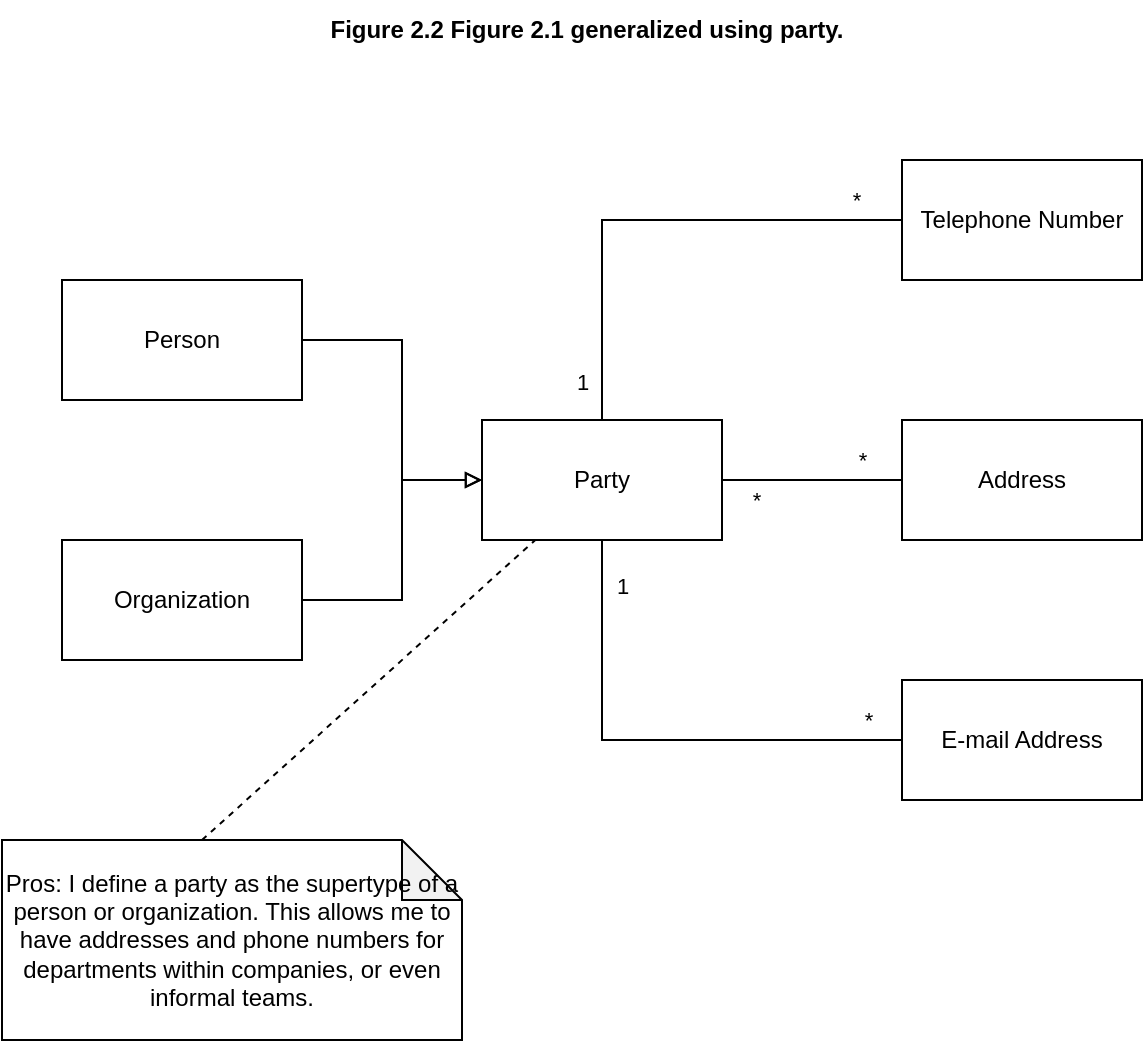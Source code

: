 <mxfile version="20.3.0" type="device"><diagram id="9qcoIvDkOtP1Ot1AUUI5" name="Page-1"><mxGraphModel dx="577" dy="408" grid="1" gridSize="10" guides="1" tooltips="1" connect="1" arrows="1" fold="1" page="1" pageScale="1" pageWidth="850" pageHeight="1100" math="0" shadow="0"><root><mxCell id="0"/><mxCell id="1" parent="0"/><mxCell id="pRIq608fL1WA48kUc5Pf-7" style="edgeStyle=orthogonalEdgeStyle;rounded=0;orthogonalLoop=1;jettySize=auto;html=1;exitX=1;exitY=0.5;exitDx=0;exitDy=0;entryX=0;entryY=0.5;entryDx=0;entryDy=0;endArrow=none;endFill=0;" parent="1" source="pRIq608fL1WA48kUc5Pf-1" target="pRIq608fL1WA48kUc5Pf-3" edge="1"><mxGeometry relative="1" as="geometry"/></mxCell><mxCell id="pRIq608fL1WA48kUc5Pf-16" value="*" style="edgeLabel;html=1;align=center;verticalAlign=middle;resizable=0;points=[];" parent="pRIq608fL1WA48kUc5Pf-7" vertex="1" connectable="0"><mxGeometry x="0.2" y="-1" relative="1" as="geometry"><mxPoint x="16" y="-11" as="offset"/></mxGeometry></mxCell><mxCell id="pRIq608fL1WA48kUc5Pf-17" value="*" style="edgeLabel;html=1;align=center;verticalAlign=middle;resizable=0;points=[];" parent="pRIq608fL1WA48kUc5Pf-7" vertex="1" connectable="0"><mxGeometry x="-0.622" y="-1" relative="1" as="geometry"><mxPoint y="9" as="offset"/></mxGeometry></mxCell><mxCell id="pRIq608fL1WA48kUc5Pf-8" style="edgeStyle=orthogonalEdgeStyle;rounded=0;orthogonalLoop=1;jettySize=auto;html=1;entryX=0;entryY=0.5;entryDx=0;entryDy=0;endArrow=none;endFill=0;" parent="1" source="pRIq608fL1WA48kUc5Pf-1" target="pRIq608fL1WA48kUc5Pf-2" edge="1"><mxGeometry relative="1" as="geometry"><mxPoint x="470" y="250" as="sourcePoint"/><Array as="points"><mxPoint x="470" y="160"/></Array></mxGeometry></mxCell><mxCell id="pRIq608fL1WA48kUc5Pf-14" value="*" style="edgeLabel;html=1;align=center;verticalAlign=middle;resizable=0;points=[];" parent="pRIq608fL1WA48kUc5Pf-8" vertex="1" connectable="0"><mxGeometry x="0.696" y="1" relative="1" as="geometry"><mxPoint x="15" y="-9" as="offset"/></mxGeometry></mxCell><mxCell id="pRIq608fL1WA48kUc5Pf-15" value="1" style="edgeLabel;html=1;align=center;verticalAlign=middle;resizable=0;points=[];" parent="pRIq608fL1WA48kUc5Pf-8" vertex="1" connectable="0"><mxGeometry x="-0.844" y="-1" relative="1" as="geometry"><mxPoint x="-11" as="offset"/></mxGeometry></mxCell><mxCell id="pRIq608fL1WA48kUc5Pf-9" style="edgeStyle=orthogonalEdgeStyle;rounded=0;orthogonalLoop=1;jettySize=auto;html=1;entryX=0;entryY=0.5;entryDx=0;entryDy=0;endArrow=none;endFill=0;" parent="1" source="pRIq608fL1WA48kUc5Pf-1" target="pRIq608fL1WA48kUc5Pf-5" edge="1"><mxGeometry relative="1" as="geometry"><Array as="points"><mxPoint x="470" y="420"/></Array></mxGeometry></mxCell><mxCell id="pRIq608fL1WA48kUc5Pf-18" value="1" style="edgeLabel;html=1;align=center;verticalAlign=middle;resizable=0;points=[];" parent="pRIq608fL1WA48kUc5Pf-9" vertex="1" connectable="0"><mxGeometry x="-0.816" relative="1" as="geometry"><mxPoint x="10" as="offset"/></mxGeometry></mxCell><mxCell id="pRIq608fL1WA48kUc5Pf-19" value="*" style="edgeLabel;html=1;align=center;verticalAlign=middle;resizable=0;points=[];" parent="pRIq608fL1WA48kUc5Pf-9" vertex="1" connectable="0"><mxGeometry x="0.864" relative="1" as="geometry"><mxPoint y="-10" as="offset"/></mxGeometry></mxCell><mxCell id="pRIq608fL1WA48kUc5Pf-1" value="Party" style="rounded=0;whiteSpace=wrap;html=1;" parent="1" vertex="1"><mxGeometry x="410" y="260" width="120" height="60" as="geometry"/></mxCell><mxCell id="pRIq608fL1WA48kUc5Pf-2" value="Telephone Number" style="rounded=0;whiteSpace=wrap;html=1;" parent="1" vertex="1"><mxGeometry x="620" y="130" width="120" height="60" as="geometry"/></mxCell><mxCell id="pRIq608fL1WA48kUc5Pf-3" value="Address" style="rounded=0;whiteSpace=wrap;html=1;" parent="1" vertex="1"><mxGeometry x="620" y="260" width="120" height="60" as="geometry"/></mxCell><mxCell id="pRIq608fL1WA48kUc5Pf-5" value="E-mail Address" style="rounded=0;whiteSpace=wrap;html=1;" parent="1" vertex="1"><mxGeometry x="620" y="390" width="120" height="60" as="geometry"/></mxCell><mxCell id="zb_ca8rqYVdVSrP0e95L-11" value="" style="endArrow=block;html=1;rounded=0;exitX=1;exitY=0.5;exitDx=0;exitDy=0;entryX=0;entryY=0.5;entryDx=0;entryDy=0;endFill=0;" parent="1" source="zb_ca8rqYVdVSrP0e95L-1" target="pRIq608fL1WA48kUc5Pf-1" edge="1"><mxGeometry width="50" height="50" relative="1" as="geometry"><mxPoint x="210" y="210" as="sourcePoint"/><mxPoint x="260" y="160" as="targetPoint"/><Array as="points"><mxPoint x="370" y="220"/><mxPoint x="370" y="290"/></Array></mxGeometry></mxCell><mxCell id="zb_ca8rqYVdVSrP0e95L-1" value="Person" style="rounded=0;whiteSpace=wrap;html=1;" parent="1" vertex="1"><mxGeometry x="200" y="190" width="120" height="60" as="geometry"/></mxCell><mxCell id="zb_ca8rqYVdVSrP0e95L-2" value="Organization" style="rounded=0;whiteSpace=wrap;html=1;" parent="1" vertex="1"><mxGeometry x="200" y="320" width="120" height="60" as="geometry"/></mxCell><mxCell id="zb_ca8rqYVdVSrP0e95L-12" value="" style="endArrow=block;html=1;rounded=0;exitX=1;exitY=0.5;exitDx=0;exitDy=0;endFill=0;" parent="1" source="zb_ca8rqYVdVSrP0e95L-2" edge="1"><mxGeometry width="50" height="50" relative="1" as="geometry"><mxPoint x="470" y="410" as="sourcePoint"/><mxPoint x="410" y="290" as="targetPoint"/><Array as="points"><mxPoint x="370" y="350"/><mxPoint x="370" y="290"/></Array></mxGeometry></mxCell><mxCell id="kBvlvl1ZijQAqc8jQ34C-1" value="Pros:&amp;nbsp;I define a party as the supertype of a person or organization. This allows me to have addresses and phone numbers for departments within companies, or even informal teams." style="shape=note;whiteSpace=wrap;html=1;backgroundOutline=1;darkOpacity=0.05;" parent="1" vertex="1"><mxGeometry x="170" y="470" width="230" height="100" as="geometry"/></mxCell><mxCell id="kBvlvl1ZijQAqc8jQ34C-2" value="" style="endArrow=none;dashed=1;html=1;rounded=0;exitX=0;exitY=0;exitDx=100;exitDy=0;exitPerimeter=0;" parent="1" source="kBvlvl1ZijQAqc8jQ34C-1" target="pRIq608fL1WA48kUc5Pf-1" edge="1"><mxGeometry width="50" height="50" relative="1" as="geometry"><mxPoint x="400" y="360" as="sourcePoint"/><mxPoint x="450" y="310" as="targetPoint"/></mxGeometry></mxCell><mxCell id="kBvlvl1ZijQAqc8jQ34C-3" value="Figure 2.2 Figure 2.1 generalized using party." style="text;html=1;strokeColor=none;fillColor=none;align=center;verticalAlign=middle;whiteSpace=wrap;rounded=0;fontStyle=1" parent="1" vertex="1"><mxGeometry x="320" y="50" width="285" height="30" as="geometry"/></mxCell></root></mxGraphModel></diagram></mxfile>